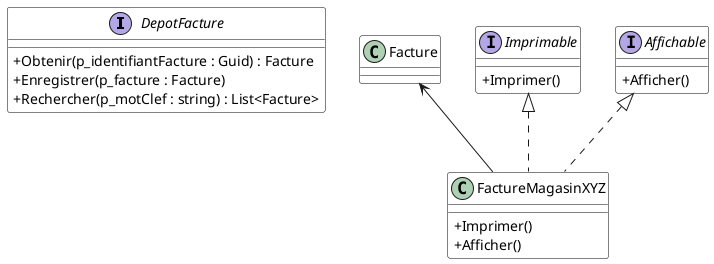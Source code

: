 @startuml ISP_v01_s01

skinparam classAttributeIconSize 0
skinparam class {
    BackgroundColor White
    BorderColor #000
}
allowmixing
'skinparam linetype ortho

interface DepotFacture {
    + Obtenir(p_identifiantFacture : Guid) : Facture
    + Enregistrer(p_facture : Facture)
    + Rechercher(p_motClef : string) : List<Facture>
}

class Facture {

}

interface Imprimable {
    + Imprimer()
}

interface Affichable {
    + Afficher()
}



class FactureMagasinXYZ {
    + Imprimer()
    + Afficher()

}



Imprimable <|.. FactureMagasinXYZ
Affichable <|.. FactureMagasinXYZ
Facture  <-- FactureMagasinXYZ

@enduml